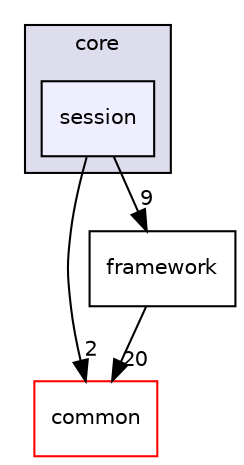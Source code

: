 digraph "onnxruntime/include/onnxruntime/core/session" {
  compound=true
  node [ fontsize="10", fontname="Helvetica"];
  edge [ labelfontsize="10", labelfontname="Helvetica"];
  subgraph clusterdir_48a215034096b7d38d25d28d3b6122be {
    graph [ bgcolor="#ddddee", pencolor="black", label="core" fontname="Helvetica", fontsize="10", URL="dir_48a215034096b7d38d25d28d3b6122be.html"]
  dir_260d19548b962cb3f7f53e55140fd4e8 [shape=box, label="session", style="filled", fillcolor="#eeeeff", pencolor="black", URL="dir_260d19548b962cb3f7f53e55140fd4e8.html"];
  }
  dir_e41ba2a921c9eb25ec612c54e1511419 [shape=box label="common" fillcolor="white" style="filled" color="red" URL="dir_e41ba2a921c9eb25ec612c54e1511419.html"];
  dir_14f28c7b411a31ad97b4d47c064745cf [shape=box label="framework" URL="dir_14f28c7b411a31ad97b4d47c064745cf.html"];
  dir_260d19548b962cb3f7f53e55140fd4e8->dir_e41ba2a921c9eb25ec612c54e1511419 [headlabel="2", labeldistance=1.5 headhref="dir_000015_000009.html"];
  dir_260d19548b962cb3f7f53e55140fd4e8->dir_14f28c7b411a31ad97b4d47c064745cf [headlabel="9", labeldistance=1.5 headhref="dir_000015_000014.html"];
  dir_14f28c7b411a31ad97b4d47c064745cf->dir_e41ba2a921c9eb25ec612c54e1511419 [headlabel="20", labeldistance=1.5 headhref="dir_000014_000009.html"];
}
